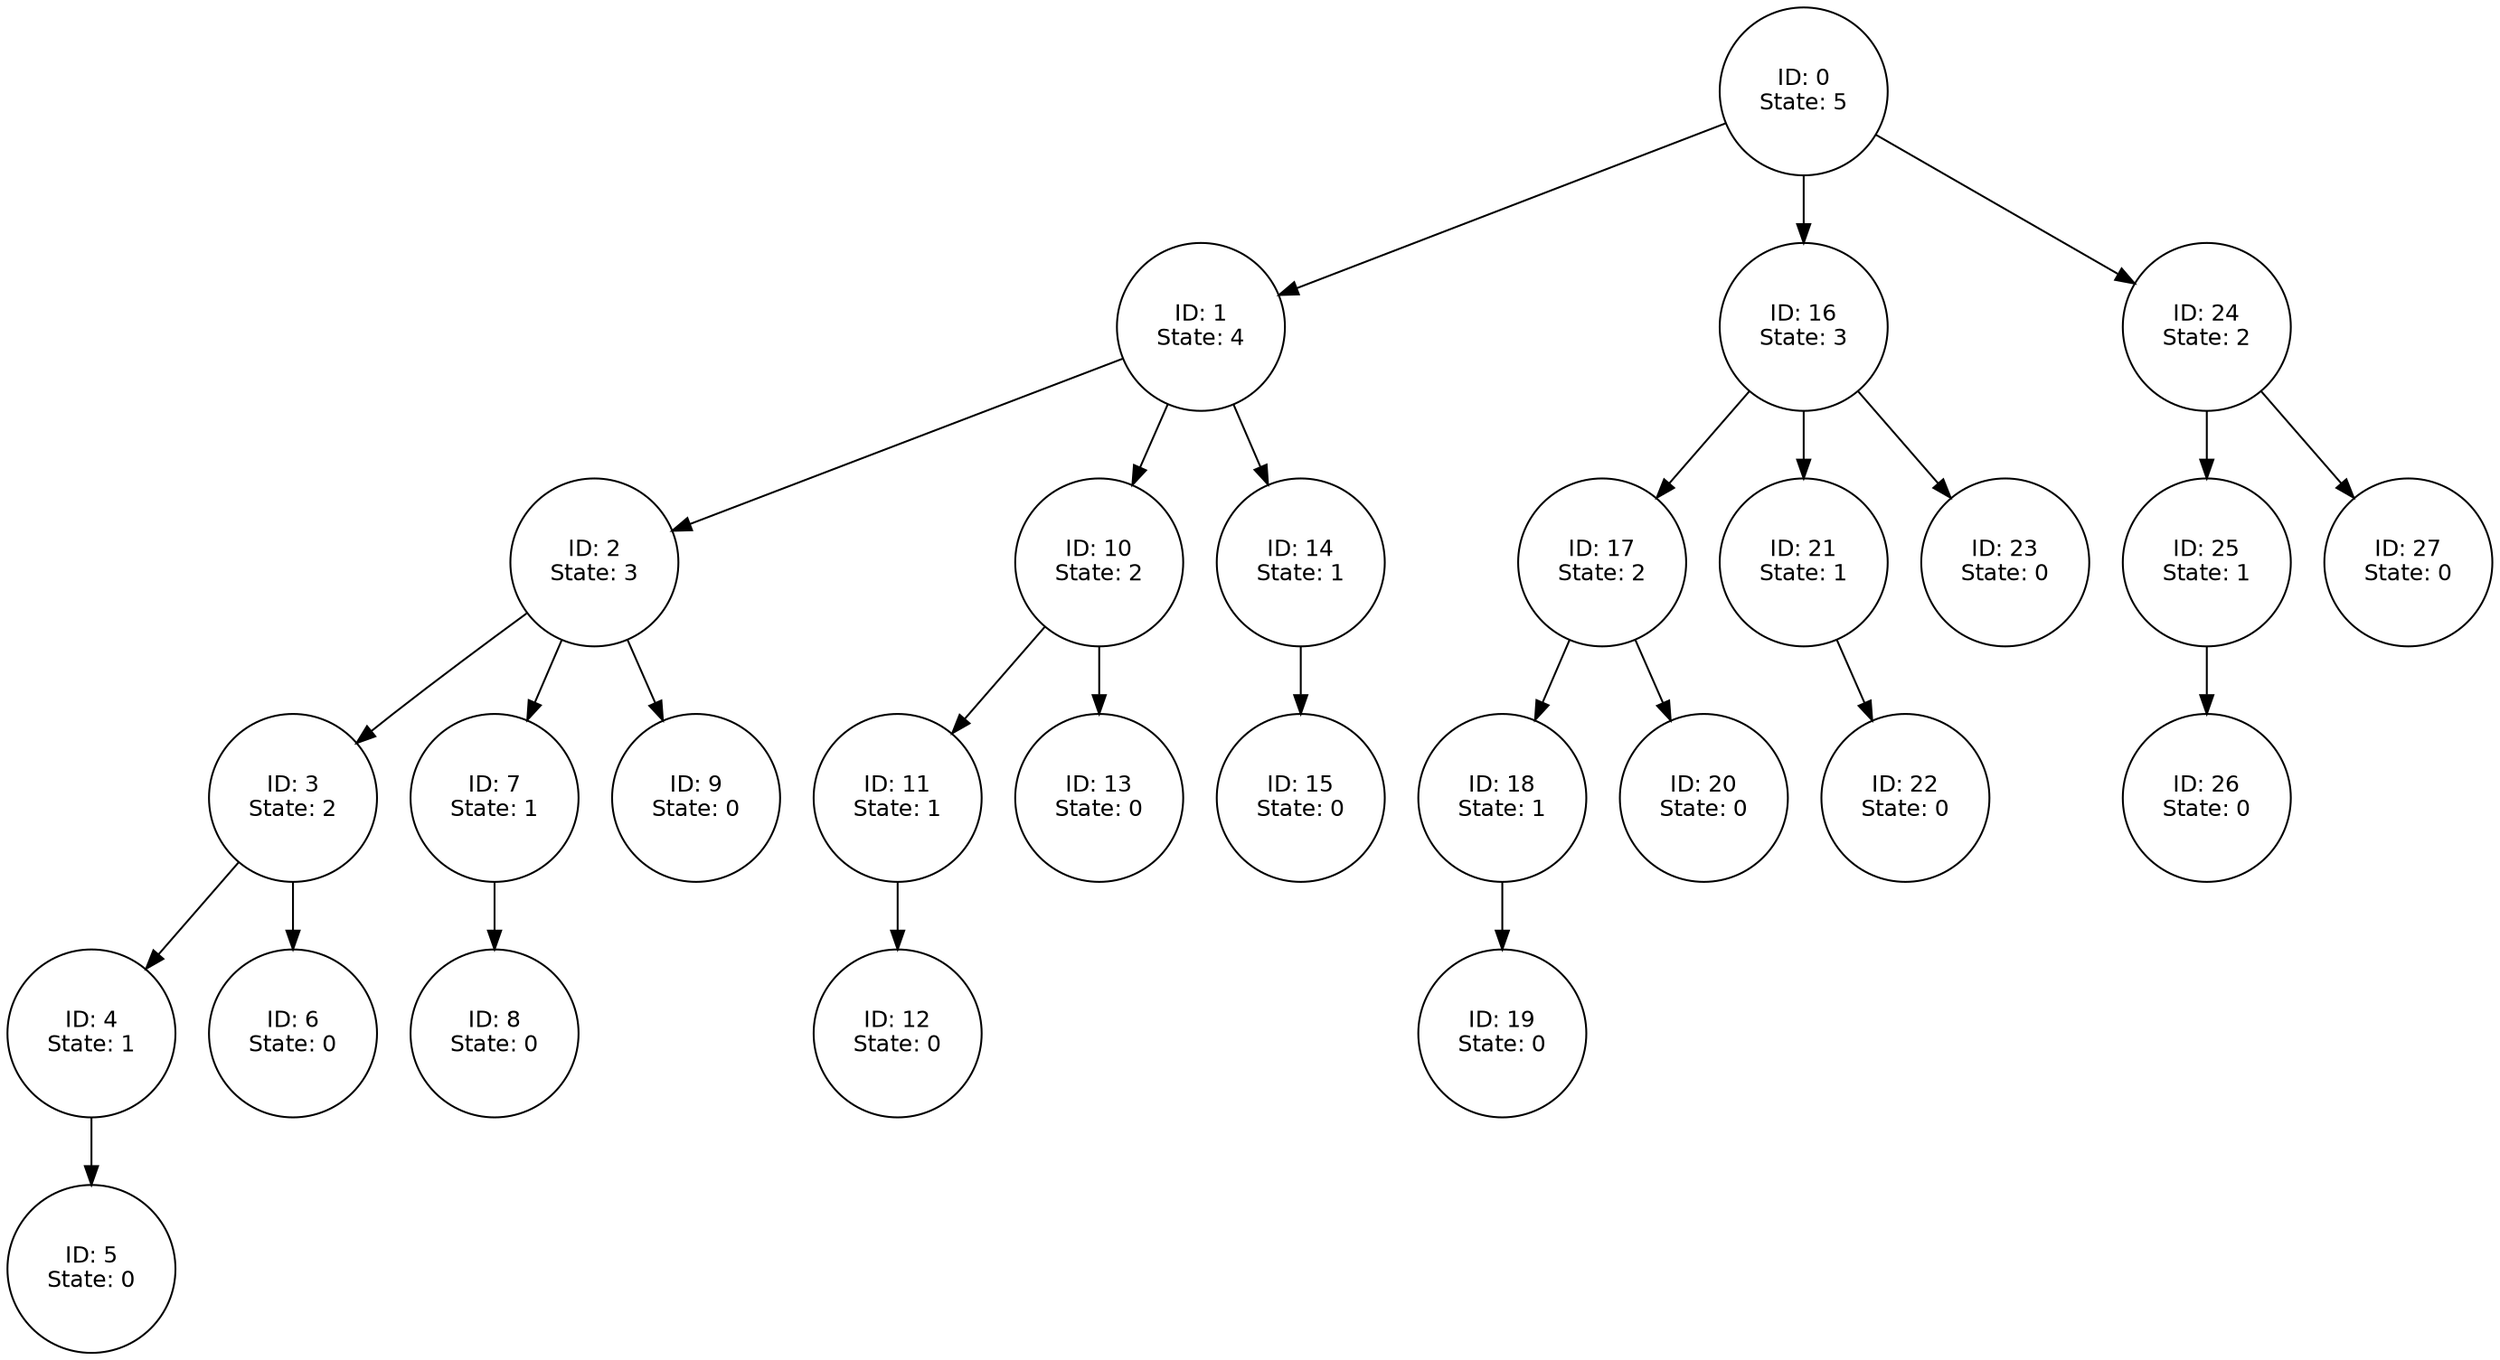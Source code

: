 digraph GameTree {
    rankdir=TB;
    node [shape=circle, style=filled, fillcolor=white, fontname="Helvetica", fontsize=12];
    node0 [label="ID: 0\nState: 5"];
    node0 -> node1;
    node1 [label="ID: 1\nState: 4"];
    node1 -> node2;
    node2 [label="ID: 2\nState: 3"];
    node2 -> node3;
    node3 [label="ID: 3\nState: 2"];
    node3 -> node4;
    node4 [label="ID: 4\nState: 1"];
    node4 -> node5;
    node5 [label="ID: 5\nState: 0"];
    node3 -> node6;
    node6 [label="ID: 6\nState: 0"];
    node2 -> node7;
    node7 [label="ID: 7\nState: 1"];
    node7 -> node8;
    node8 [label="ID: 8\nState: 0"];
    node2 -> node9;
    node9 [label="ID: 9\nState: 0"];
    node1 -> node10;
    node10 [label="ID: 10\nState: 2"];
    node10 -> node11;
    node11 [label="ID: 11\nState: 1"];
    node11 -> node12;
    node12 [label="ID: 12\nState: 0"];
    node10 -> node13;
    node13 [label="ID: 13\nState: 0"];
    node1 -> node14;
    node14 [label="ID: 14\nState: 1"];
    node14 -> node15;
    node15 [label="ID: 15\nState: 0"];
    node0 -> node16;
    node16 [label="ID: 16\nState: 3"];
    node16 -> node17;
    node17 [label="ID: 17\nState: 2"];
    node17 -> node18;
    node18 [label="ID: 18\nState: 1"];
    node18 -> node19;
    node19 [label="ID: 19\nState: 0"];
    node17 -> node20;
    node20 [label="ID: 20\nState: 0"];
    node16 -> node21;
    node21 [label="ID: 21\nState: 1"];
    node21 -> node22;
    node22 [label="ID: 22\nState: 0"];
    node16 -> node23;
    node23 [label="ID: 23\nState: 0"];
    node0 -> node24;
    node24 [label="ID: 24\nState: 2"];
    node24 -> node25;
    node25 [label="ID: 25\nState: 1"];
    node25 -> node26;
    node26 [label="ID: 26\nState: 0"];
    node24 -> node27;
    node27 [label="ID: 27\nState: 0"];
}

